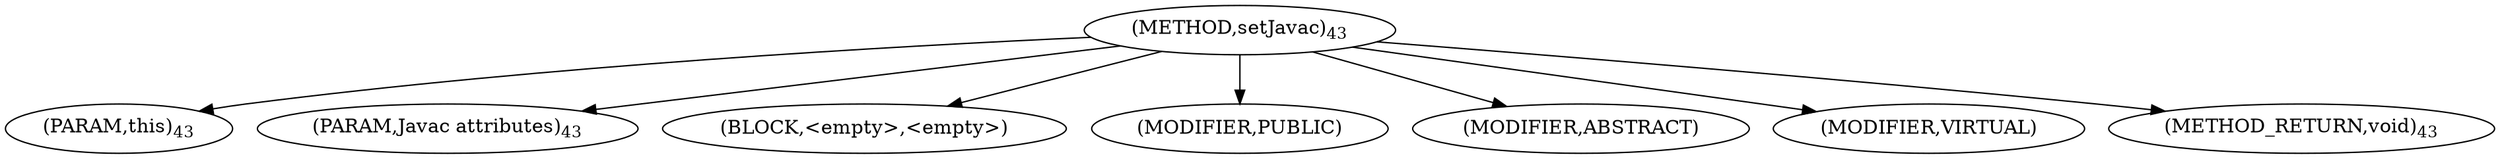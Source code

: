 digraph "setJavac" {  
"7" [label = <(METHOD,setJavac)<SUB>43</SUB>> ]
"8" [label = <(PARAM,this)<SUB>43</SUB>> ]
"9" [label = <(PARAM,Javac attributes)<SUB>43</SUB>> ]
"10" [label = <(BLOCK,&lt;empty&gt;,&lt;empty&gt;)> ]
"11" [label = <(MODIFIER,PUBLIC)> ]
"12" [label = <(MODIFIER,ABSTRACT)> ]
"13" [label = <(MODIFIER,VIRTUAL)> ]
"14" [label = <(METHOD_RETURN,void)<SUB>43</SUB>> ]
  "7" -> "8" 
  "7" -> "9" 
  "7" -> "10" 
  "7" -> "11" 
  "7" -> "12" 
  "7" -> "13" 
  "7" -> "14" 
}
